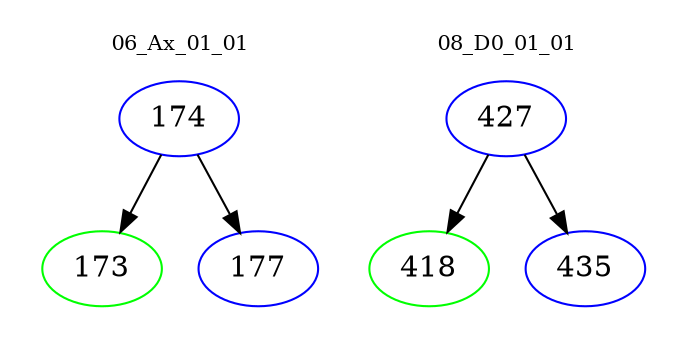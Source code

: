 digraph{
subgraph cluster_0 {
color = white
label = "06_Ax_01_01";
fontsize=10;
T0_174 [label="174", color="blue"]
T0_174 -> T0_173 [color="black"]
T0_173 [label="173", color="green"]
T0_174 -> T0_177 [color="black"]
T0_177 [label="177", color="blue"]
}
subgraph cluster_1 {
color = white
label = "08_D0_01_01";
fontsize=10;
T1_427 [label="427", color="blue"]
T1_427 -> T1_418 [color="black"]
T1_418 [label="418", color="green"]
T1_427 -> T1_435 [color="black"]
T1_435 [label="435", color="blue"]
}
}
